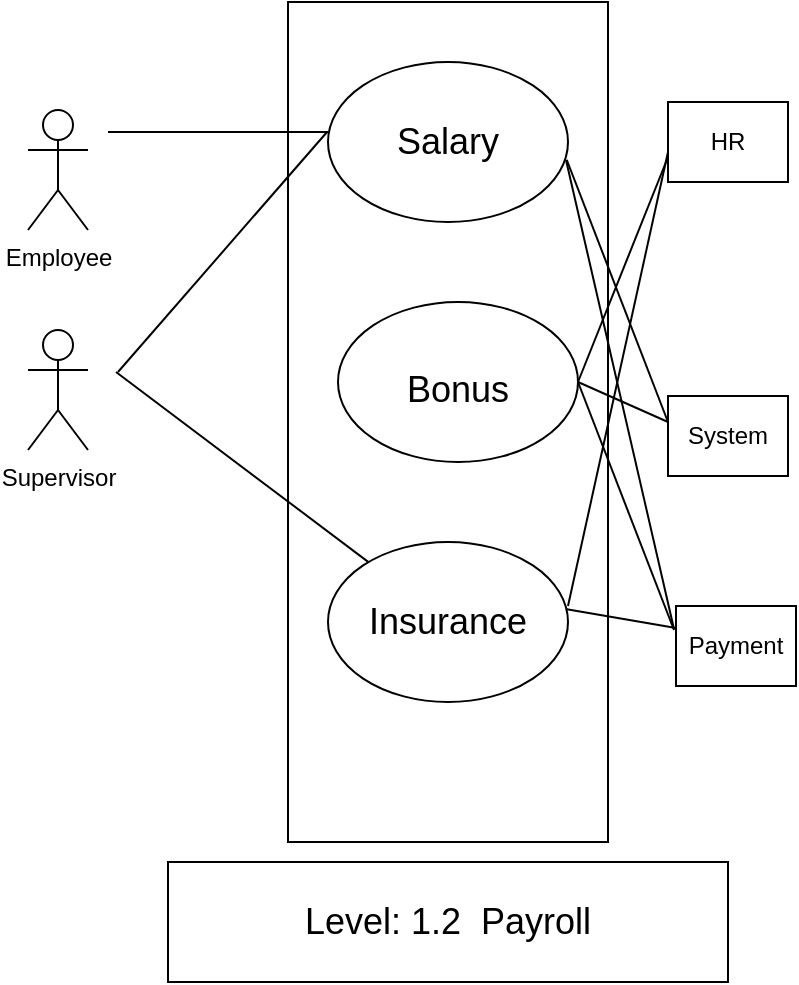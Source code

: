 <mxfile version="20.2.7" type="github">
  <diagram id="1xV9rFDHpbAzDHwY5ADk" name="Page-1">
    <mxGraphModel dx="868" dy="482" grid="1" gridSize="10" guides="1" tooltips="1" connect="1" arrows="1" fold="1" page="1" pageScale="1" pageWidth="850" pageHeight="1100" math="0" shadow="0">
      <root>
        <mxCell id="0" />
        <mxCell id="1" parent="0" />
        <mxCell id="6MNwf-qwvuT5a7XczWDS-1" value="" style="rounded=0;whiteSpace=wrap;html=1;" parent="1" vertex="1">
          <mxGeometry x="340" y="10" width="160" height="420" as="geometry" />
        </mxCell>
        <mxCell id="6MNwf-qwvuT5a7XczWDS-2" value="" style="rounded=0;whiteSpace=wrap;html=1;" parent="1" vertex="1">
          <mxGeometry x="530" y="60" width="60" height="40" as="geometry" />
        </mxCell>
        <mxCell id="6MNwf-qwvuT5a7XczWDS-3" value="" style="ellipse;whiteSpace=wrap;html=1;" parent="1" vertex="1">
          <mxGeometry x="360" y="40" width="120" height="80" as="geometry" />
        </mxCell>
        <mxCell id="6MNwf-qwvuT5a7XczWDS-5" value="" style="ellipse;whiteSpace=wrap;html=1;" parent="1" vertex="1">
          <mxGeometry x="360" y="280" width="120" height="80" as="geometry" />
        </mxCell>
        <mxCell id="6MNwf-qwvuT5a7XczWDS-6" value="" style="ellipse;whiteSpace=wrap;html=1;" parent="1" vertex="1">
          <mxGeometry x="365" y="160" width="120" height="80" as="geometry" />
        </mxCell>
        <mxCell id="6MNwf-qwvuT5a7XczWDS-7" value="&lt;font style=&quot;font-size: 18px;&quot;&gt;Salary&lt;/font&gt;" style="text;html=1;strokeColor=none;fillColor=none;align=center;verticalAlign=middle;whiteSpace=wrap;rounded=0;" parent="1" vertex="1">
          <mxGeometry x="390" y="65" width="60" height="30" as="geometry" />
        </mxCell>
        <mxCell id="6MNwf-qwvuT5a7XczWDS-9" value="&lt;font style=&quot;font-size: 18px;&quot;&gt;Bonus&lt;/font&gt;" style="text;html=1;strokeColor=none;fillColor=none;align=center;verticalAlign=middle;whiteSpace=wrap;rounded=0;" parent="1" vertex="1">
          <mxGeometry x="395" y="189" width="60" height="30" as="geometry" />
        </mxCell>
        <mxCell id="6MNwf-qwvuT5a7XczWDS-10" value="&lt;font style=&quot;font-size: 18px;&quot;&gt;Insurance&lt;/font&gt;" style="text;html=1;strokeColor=none;fillColor=none;align=center;verticalAlign=middle;whiteSpace=wrap;rounded=0;" parent="1" vertex="1">
          <mxGeometry x="390" y="305" width="60" height="30" as="geometry" />
        </mxCell>
        <mxCell id="6MNwf-qwvuT5a7XczWDS-14" value="" style="endArrow=none;html=1;rounded=0;" parent="1" edge="1">
          <mxGeometry width="50" height="50" relative="1" as="geometry">
            <mxPoint x="250" y="75" as="sourcePoint" />
            <mxPoint x="360" y="75.0" as="targetPoint" />
          </mxGeometry>
        </mxCell>
        <mxCell id="6MNwf-qwvuT5a7XczWDS-15" value="Employee" style="shape=umlActor;verticalLabelPosition=bottom;verticalAlign=top;html=1;outlineConnect=0;" parent="1" vertex="1">
          <mxGeometry x="210" y="64" width="30" height="60" as="geometry" />
        </mxCell>
        <mxCell id="6MNwf-qwvuT5a7XczWDS-16" value="Supervisor" style="shape=umlActor;verticalLabelPosition=bottom;verticalAlign=top;html=1;outlineConnect=0;" parent="1" vertex="1">
          <mxGeometry x="210" y="174" width="30" height="60" as="geometry" />
        </mxCell>
        <mxCell id="6MNwf-qwvuT5a7XczWDS-17" value="HR" style="text;html=1;strokeColor=none;fillColor=none;align=center;verticalAlign=middle;whiteSpace=wrap;rounded=0;" parent="1" vertex="1">
          <mxGeometry x="530" y="65" width="60" height="30" as="geometry" />
        </mxCell>
        <mxCell id="6MNwf-qwvuT5a7XczWDS-18" value="" style="endArrow=none;html=1;rounded=0;" parent="1" target="6MNwf-qwvuT5a7XczWDS-5" edge="1">
          <mxGeometry width="50" height="50" relative="1" as="geometry">
            <mxPoint x="254" y="195.0" as="sourcePoint" />
            <mxPoint x="364" y="450" as="targetPoint" />
          </mxGeometry>
        </mxCell>
        <mxCell id="6MNwf-qwvuT5a7XczWDS-20" value="" style="endArrow=none;html=1;rounded=0;entryX=-0.003;entryY=0.436;entryDx=0;entryDy=0;entryPerimeter=0;" parent="1" target="6MNwf-qwvuT5a7XczWDS-3" edge="1">
          <mxGeometry width="50" height="50" relative="1" as="geometry">
            <mxPoint x="255" y="195.0" as="sourcePoint" />
            <mxPoint x="360" y="80" as="targetPoint" />
          </mxGeometry>
        </mxCell>
        <mxCell id="6MNwf-qwvuT5a7XczWDS-22" value="" style="endArrow=none;html=1;rounded=0;entryX=0;entryY=0.75;entryDx=0;entryDy=0;exitX=1;exitY=0.5;exitDx=0;exitDy=0;" parent="1" source="6MNwf-qwvuT5a7XczWDS-6" target="6MNwf-qwvuT5a7XczWDS-17" edge="1">
          <mxGeometry width="50" height="50" relative="1" as="geometry">
            <mxPoint x="480" y="180" as="sourcePoint" />
            <mxPoint x="529" y="121" as="targetPoint" />
          </mxGeometry>
        </mxCell>
        <mxCell id="6MNwf-qwvuT5a7XczWDS-25" value="" style="rounded=0;whiteSpace=wrap;html=1;" parent="1" vertex="1">
          <mxGeometry x="530" y="207" width="60" height="40" as="geometry" />
        </mxCell>
        <mxCell id="6MNwf-qwvuT5a7XczWDS-26" value="System" style="text;html=1;strokeColor=none;fillColor=none;align=center;verticalAlign=middle;whiteSpace=wrap;rounded=0;" parent="1" vertex="1">
          <mxGeometry x="530" y="212" width="60" height="30" as="geometry" />
        </mxCell>
        <mxCell id="6MNwf-qwvuT5a7XczWDS-28" value="" style="endArrow=none;html=1;rounded=0;exitX=1;exitY=0.5;exitDx=0;exitDy=0;" parent="1" source="6MNwf-qwvuT5a7XczWDS-6" edge="1">
          <mxGeometry width="50" height="50" relative="1" as="geometry">
            <mxPoint x="480" y="180.0" as="sourcePoint" />
            <mxPoint x="530" y="220.0" as="targetPoint" />
          </mxGeometry>
        </mxCell>
        <mxCell id="6MNwf-qwvuT5a7XczWDS-30" value="" style="endArrow=none;html=1;rounded=0;exitX=1.003;exitY=0.661;exitDx=0;exitDy=0;exitPerimeter=0;" parent="1" edge="1">
          <mxGeometry width="50" height="50" relative="1" as="geometry">
            <mxPoint x="479.36" y="88.88" as="sourcePoint" />
            <mxPoint x="530" y="220.0" as="targetPoint" />
          </mxGeometry>
        </mxCell>
        <mxCell id="6MNwf-qwvuT5a7XczWDS-31" value="" style="endArrow=none;html=1;rounded=0;" parent="1" edge="1">
          <mxGeometry width="50" height="50" relative="1" as="geometry">
            <mxPoint x="480" y="312" as="sourcePoint" />
            <mxPoint x="530" y="85" as="targetPoint" />
          </mxGeometry>
        </mxCell>
        <mxCell id="6MNwf-qwvuT5a7XczWDS-32" value="" style="rounded=0;whiteSpace=wrap;html=1;" parent="1" vertex="1">
          <mxGeometry x="280" y="440" width="280" height="60" as="geometry" />
        </mxCell>
        <mxCell id="6MNwf-qwvuT5a7XczWDS-33" value="&lt;font style=&quot;font-size: 18px;&quot;&gt;Level: 1.2&amp;nbsp;&lt;span style=&quot;white-space: pre;&quot;&gt;	&lt;/span&gt;Payroll&lt;/font&gt;" style="text;html=1;strokeColor=none;fillColor=none;align=center;verticalAlign=middle;whiteSpace=wrap;rounded=0;" parent="1" vertex="1">
          <mxGeometry x="300" y="455" width="240" height="30" as="geometry" />
        </mxCell>
        <mxCell id="6MNwf-qwvuT5a7XczWDS-34" value="" style="rounded=0;whiteSpace=wrap;html=1;" parent="1" vertex="1">
          <mxGeometry x="534" y="312" width="60" height="40" as="geometry" />
        </mxCell>
        <mxCell id="6MNwf-qwvuT5a7XczWDS-35" value="Payment" style="text;html=1;strokeColor=none;fillColor=none;align=center;verticalAlign=middle;whiteSpace=wrap;rounded=0;" parent="1" vertex="1">
          <mxGeometry x="534" y="317" width="60" height="30" as="geometry" />
        </mxCell>
        <mxCell id="6MNwf-qwvuT5a7XczWDS-36" value="" style="endArrow=none;html=1;rounded=0;fontSize=18;exitX=0;exitY=0.25;exitDx=0;exitDy=0;" parent="1" edge="1">
          <mxGeometry width="50" height="50" relative="1" as="geometry">
            <mxPoint x="533.0" y="323.5" as="sourcePoint" />
            <mxPoint x="479" y="89" as="targetPoint" />
          </mxGeometry>
        </mxCell>
        <mxCell id="6MNwf-qwvuT5a7XczWDS-37" value="" style="endArrow=none;html=1;rounded=0;fontSize=18;entryX=1;entryY=0.5;entryDx=0;entryDy=0;" parent="1" target="6MNwf-qwvuT5a7XczWDS-6" edge="1">
          <mxGeometry width="50" height="50" relative="1" as="geometry">
            <mxPoint x="533.0" y="324" as="sourcePoint" />
            <mxPoint x="480.6" y="185.6" as="targetPoint" />
          </mxGeometry>
        </mxCell>
        <mxCell id="6MNwf-qwvuT5a7XczWDS-39" value="" style="endArrow=none;html=1;rounded=0;fontSize=18;exitX=0.995;exitY=0.42;exitDx=0;exitDy=0;exitPerimeter=0;" parent="1" source="6MNwf-qwvuT5a7XczWDS-5" edge="1">
          <mxGeometry width="50" height="50" relative="1" as="geometry">
            <mxPoint x="484" y="373" as="sourcePoint" />
            <mxPoint x="534" y="323" as="targetPoint" />
          </mxGeometry>
        </mxCell>
      </root>
    </mxGraphModel>
  </diagram>
</mxfile>
